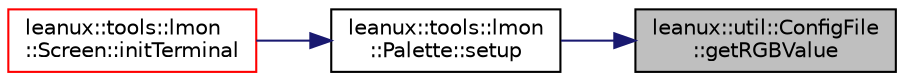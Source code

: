 digraph "leanux::util::ConfigFile::getRGBValue"
{
 // LATEX_PDF_SIZE
  bgcolor="transparent";
  edge [fontname="Helvetica",fontsize="10",labelfontname="Helvetica",labelfontsize="10"];
  node [fontname="Helvetica",fontsize="10",shape=record];
  rankdir="RL";
  Node1 [label="leanux::util::ConfigFile\l::getRGBValue",height=0.2,width=0.4,color="black", fillcolor="grey75", style="filled", fontcolor="black",tooltip="return the configuration parameter as a RGB struct."];
  Node1 -> Node2 [dir="back",color="midnightblue",fontsize="10",style="solid",fontname="Helvetica"];
  Node2 [label="leanux::tools::lmon\l::Palette::setup",height=0.2,width=0.4,color="black",URL="$classleanux_1_1tools_1_1lmon_1_1Palette.html#aff7f53f61a567297f5cfd9a4ee880e51",tooltip="setup the Palette."];
  Node2 -> Node3 [dir="back",color="midnightblue",fontsize="10",style="solid",fontname="Helvetica"];
  Node3 [label="leanux::tools::lmon\l::Screen::initTerminal",height=0.2,width=0.4,color="red",URL="$classleanux_1_1tools_1_1lmon_1_1Screen.html#a5384c2d32ae6862fa3d1fa0531915d72",tooltip="Initialize and start the ncurses Screen."];
}
